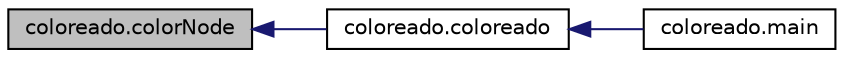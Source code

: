 digraph G
{
  edge [fontname="Helvetica",fontsize="10",labelfontname="Helvetica",labelfontsize="10"];
  node [fontname="Helvetica",fontsize="10",shape=record];
  rankdir="LR";
  Node1 [label="coloreado.colorNode",height=0.2,width=0.4,color="black", fillcolor="grey75", style="filled" fontcolor="black"];
  Node1 -> Node2 [dir="back",color="midnightblue",fontsize="10",style="solid"];
  Node2 [label="coloreado.coloreado",height=0.2,width=0.4,color="black", fillcolor="white", style="filled",URL="$d5/d4c/classcoloreado.html#af63698cc2cfe6b813473199221baeeec"];
  Node2 -> Node3 [dir="back",color="midnightblue",fontsize="10",style="solid"];
  Node3 [label="coloreado.main",height=0.2,width=0.4,color="black", fillcolor="white", style="filled",URL="$d5/d4c/classcoloreado.html#a3faec805903e83d479bac047451e52c4"];
}
